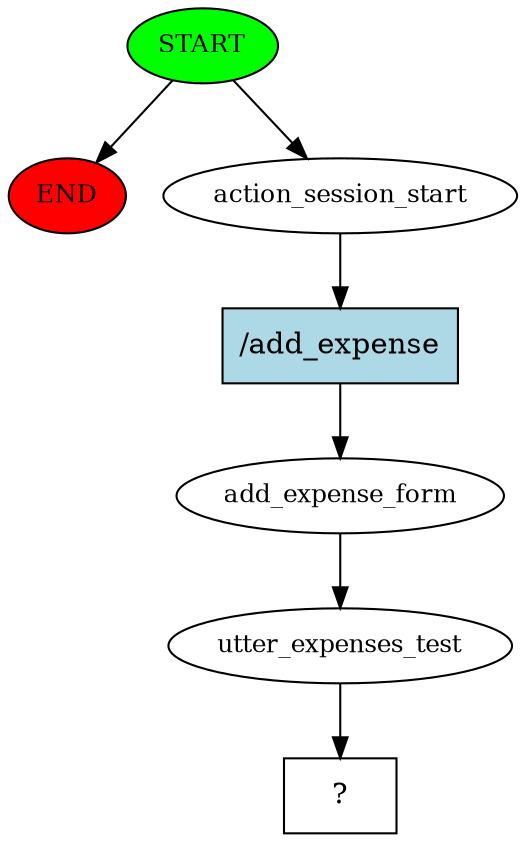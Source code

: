 digraph  {
0 [class="start active", fillcolor=green, fontsize=12, label=START, style=filled];
"-1" [class=end, fillcolor=red, fontsize=12, label=END, style=filled];
1 [class=active, fontsize=12, label=action_session_start];
2 [class=active, fontsize=12, label=add_expense_form];
3 [class=active, fontsize=12, label=utter_expenses_test];
4 [class="intent dashed active", label="  ?  ", shape=rect];
5 [class="intent active", fillcolor=lightblue, label="/add_expense", shape=rect, style=filled];
0 -> "-1"  [class="", key=NONE, label=""];
0 -> 1  [class=active, key=NONE, label=""];
1 -> 5  [class=active, key=0];
2 -> 3  [class=active, key=NONE, label=""];
3 -> 4  [class=active, key=NONE, label=""];
5 -> 2  [class=active, key=0];
}
